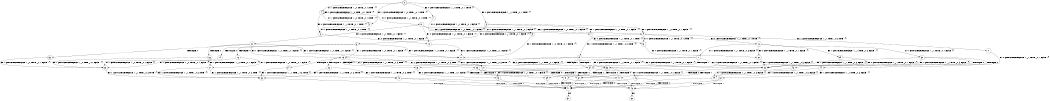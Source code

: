 digraph BCG {
size = "7, 10.5";
center = TRUE;
node [shape = circle];
0 [peripheries = 2];
0 -> 1 [label = "EX !0 !ATOMIC_EXCH_BRANCH (1, +1, TRUE, +0, 1, TRUE) !{}"];
0 -> 2 [label = "EX !1 !ATOMIC_EXCH_BRANCH (1, +0, TRUE, +0, 1, TRUE) !{}"];
0 -> 3 [label = "EX !0 !ATOMIC_EXCH_BRANCH (1, +1, TRUE, +0, 1, TRUE) !{}"];
0 -> 4 [label = "EX !1 !ATOMIC_EXCH_BRANCH (1, +0, TRUE, +0, 1, TRUE) !{}"];
1 -> 5 [label = "EX !0 !ATOMIC_EXCH_BRANCH (1, +1, TRUE, +0, 1, FALSE) !{}"];
2 -> 6 [label = "EX !0 !ATOMIC_EXCH_BRANCH (1, +1, TRUE, +0, 1, TRUE) !{}"];
3 -> 5 [label = "EX !0 !ATOMIC_EXCH_BRANCH (1, +1, TRUE, +0, 1, FALSE) !{}"];
3 -> 7 [label = "EX !1 !ATOMIC_EXCH_BRANCH (1, +0, TRUE, +0, 1, FALSE) !{}"];
3 -> 8 [label = "EX !0 !ATOMIC_EXCH_BRANCH (1, +1, TRUE, +0, 1, FALSE) !{}"];
3 -> 9 [label = "EX !1 !ATOMIC_EXCH_BRANCH (1, +0, TRUE, +0, 1, FALSE) !{}"];
4 -> 2 [label = "EX !1 !ATOMIC_EXCH_BRANCH (1, +0, TRUE, +0, 1, TRUE) !{}"];
4 -> 6 [label = "EX !0 !ATOMIC_EXCH_BRANCH (1, +1, TRUE, +0, 1, TRUE) !{}"];
4 -> 4 [label = "EX !1 !ATOMIC_EXCH_BRANCH (1, +0, TRUE, +0, 1, TRUE) !{}"];
4 -> 10 [label = "EX !0 !ATOMIC_EXCH_BRANCH (1, +1, TRUE, +0, 1, TRUE) !{}"];
5 -> 11 [label = "EX !1 !ATOMIC_EXCH_BRANCH (1, +0, TRUE, +0, 1, FALSE) !{}"];
6 -> 12 [label = "EX !0 !ATOMIC_EXCH_BRANCH (1, +1, TRUE, +0, 1, FALSE) !{}"];
7 -> 13 [label = "EX !0 !ATOMIC_EXCH_BRANCH (1, +1, TRUE, +0, 1, TRUE) !{}"];
8 -> 11 [label = "EX !1 !ATOMIC_EXCH_BRANCH (1, +0, TRUE, +0, 1, FALSE) !{}"];
8 -> 14 [label = "TERMINATE !0"];
8 -> 15 [label = "EX !1 !ATOMIC_EXCH_BRANCH (1, +0, TRUE, +0, 1, FALSE) !{}"];
8 -> 16 [label = "TERMINATE !0"];
9 -> 13 [label = "EX !0 !ATOMIC_EXCH_BRANCH (1, +1, TRUE, +0, 1, TRUE) !{}"];
9 -> 17 [label = "EX !1 !ATOMIC_EXCH_BRANCH (1, +1, TRUE, +0, 3, TRUE) !{}"];
9 -> 18 [label = "EX !0 !ATOMIC_EXCH_BRANCH (1, +1, TRUE, +0, 1, TRUE) !{}"];
9 -> 19 [label = "EX !1 !ATOMIC_EXCH_BRANCH (1, +1, TRUE, +0, 3, TRUE) !{}"];
10 -> 12 [label = "EX !0 !ATOMIC_EXCH_BRANCH (1, +1, TRUE, +0, 1, FALSE) !{}"];
10 -> 7 [label = "EX !1 !ATOMIC_EXCH_BRANCH (1, +0, TRUE, +0, 1, FALSE) !{}"];
10 -> 20 [label = "EX !0 !ATOMIC_EXCH_BRANCH (1, +1, TRUE, +0, 1, FALSE) !{}"];
10 -> 9 [label = "EX !1 !ATOMIC_EXCH_BRANCH (1, +0, TRUE, +0, 1, FALSE) !{}"];
11 -> 21 [label = "EX !1 !ATOMIC_EXCH_BRANCH (1, +1, TRUE, +0, 3, TRUE) !{}"];
12 -> 11 [label = "EX !1 !ATOMIC_EXCH_BRANCH (1, +0, TRUE, +0, 1, FALSE) !{}"];
13 -> 22 [label = "EX !0 !ATOMIC_EXCH_BRANCH (1, +1, TRUE, +0, 1, FALSE) !{}"];
14 -> 23 [label = "EX !1 !ATOMIC_EXCH_BRANCH (1, +0, TRUE, +0, 1, FALSE) !{}"];
15 -> 21 [label = "EX !1 !ATOMIC_EXCH_BRANCH (1, +1, TRUE, +0, 3, TRUE) !{}"];
15 -> 24 [label = "TERMINATE !0"];
15 -> 25 [label = "EX !1 !ATOMIC_EXCH_BRANCH (1, +1, TRUE, +0, 3, TRUE) !{}"];
15 -> 26 [label = "TERMINATE !0"];
16 -> 23 [label = "EX !1 !ATOMIC_EXCH_BRANCH (1, +0, TRUE, +0, 1, FALSE) !{}"];
16 -> 27 [label = "EX !1 !ATOMIC_EXCH_BRANCH (1, +0, TRUE, +0, 1, FALSE) !{}"];
17 -> 28 [label = "EX !0 !ATOMIC_EXCH_BRANCH (1, +1, TRUE, +0, 1, FALSE) !{}"];
18 -> 22 [label = "EX !0 !ATOMIC_EXCH_BRANCH (1, +1, TRUE, +0, 1, FALSE) !{}"];
18 -> 29 [label = "EX !1 !ATOMIC_EXCH_BRANCH (1, +1, TRUE, +0, 3, FALSE) !{}"];
18 -> 30 [label = "EX !0 !ATOMIC_EXCH_BRANCH (1, +1, TRUE, +0, 1, FALSE) !{}"];
18 -> 31 [label = "EX !1 !ATOMIC_EXCH_BRANCH (1, +1, TRUE, +0, 3, FALSE) !{}"];
19 -> 28 [label = "EX !0 !ATOMIC_EXCH_BRANCH (1, +1, TRUE, +0, 1, FALSE) !{}"];
19 -> 32 [label = "TERMINATE !1"];
19 -> 33 [label = "EX !0 !ATOMIC_EXCH_BRANCH (1, +1, TRUE, +0, 1, FALSE) !{}"];
19 -> 34 [label = "TERMINATE !1"];
20 -> 11 [label = "EX !1 !ATOMIC_EXCH_BRANCH (1, +0, TRUE, +0, 1, FALSE) !{}"];
20 -> 35 [label = "TERMINATE !0"];
20 -> 15 [label = "EX !1 !ATOMIC_EXCH_BRANCH (1, +0, TRUE, +0, 1, FALSE) !{}"];
20 -> 36 [label = "TERMINATE !0"];
21 -> 37 [label = "TERMINATE !0"];
22 -> 28 [label = "EX !1 !ATOMIC_EXCH_BRANCH (1, +1, TRUE, +0, 3, FALSE) !{}"];
23 -> 38 [label = "EX !1 !ATOMIC_EXCH_BRANCH (1, +1, TRUE, +0, 3, TRUE) !{}"];
24 -> 38 [label = "EX !1 !ATOMIC_EXCH_BRANCH (1, +1, TRUE, +0, 3, TRUE) !{}"];
25 -> 37 [label = "TERMINATE !0"];
25 -> 39 [label = "TERMINATE !1"];
25 -> 40 [label = "TERMINATE !0"];
25 -> 41 [label = "TERMINATE !1"];
26 -> 38 [label = "EX !1 !ATOMIC_EXCH_BRANCH (1, +1, TRUE, +0, 3, TRUE) !{}"];
26 -> 42 [label = "EX !1 !ATOMIC_EXCH_BRANCH (1, +1, TRUE, +0, 3, TRUE) !{}"];
27 -> 38 [label = "EX !1 !ATOMIC_EXCH_BRANCH (1, +1, TRUE, +0, 3, TRUE) !{}"];
27 -> 42 [label = "EX !1 !ATOMIC_EXCH_BRANCH (1, +1, TRUE, +0, 3, TRUE) !{}"];
28 -> 37 [label = "TERMINATE !0"];
29 -> 28 [label = "EX !0 !ATOMIC_EXCH_BRANCH (1, +1, TRUE, +0, 1, FALSE) !{}"];
30 -> 28 [label = "EX !1 !ATOMIC_EXCH_BRANCH (1, +1, TRUE, +0, 3, FALSE) !{}"];
30 -> 43 [label = "TERMINATE !0"];
30 -> 33 [label = "EX !1 !ATOMIC_EXCH_BRANCH (1, +1, TRUE, +0, 3, FALSE) !{}"];
30 -> 44 [label = "TERMINATE !0"];
31 -> 28 [label = "EX !0 !ATOMIC_EXCH_BRANCH (1, +1, TRUE, +0, 1, FALSE) !{}"];
31 -> 32 [label = "TERMINATE !1"];
31 -> 33 [label = "EX !0 !ATOMIC_EXCH_BRANCH (1, +1, TRUE, +0, 1, FALSE) !{}"];
31 -> 34 [label = "TERMINATE !1"];
32 -> 45 [label = "EX !0 !ATOMIC_EXCH_BRANCH (1, +1, TRUE, +0, 1, FALSE) !{}"];
33 -> 37 [label = "TERMINATE !0"];
33 -> 39 [label = "TERMINATE !1"];
33 -> 40 [label = "TERMINATE !0"];
33 -> 41 [label = "TERMINATE !1"];
34 -> 45 [label = "EX !0 !ATOMIC_EXCH_BRANCH (1, +1, TRUE, +0, 1, FALSE) !{}"];
34 -> 46 [label = "EX !0 !ATOMIC_EXCH_BRANCH (1, +1, TRUE, +0, 1, FALSE) !{}"];
35 -> 23 [label = "EX !1 !ATOMIC_EXCH_BRANCH (1, +0, TRUE, +0, 1, FALSE) !{}"];
36 -> 23 [label = "EX !1 !ATOMIC_EXCH_BRANCH (1, +0, TRUE, +0, 1, FALSE) !{}"];
36 -> 27 [label = "EX !1 !ATOMIC_EXCH_BRANCH (1, +0, TRUE, +0, 1, FALSE) !{}"];
37 -> 47 [label = "TERMINATE !1"];
38 -> 47 [label = "TERMINATE !1"];
39 -> 47 [label = "TERMINATE !0"];
40 -> 47 [label = "TERMINATE !1"];
40 -> 48 [label = "TERMINATE !1"];
41 -> 47 [label = "TERMINATE !0"];
41 -> 48 [label = "TERMINATE !0"];
42 -> 47 [label = "TERMINATE !1"];
42 -> 48 [label = "TERMINATE !1"];
43 -> 49 [label = "EX !1 !ATOMIC_EXCH_BRANCH (1, +1, TRUE, +0, 3, FALSE) !{}"];
44 -> 49 [label = "EX !1 !ATOMIC_EXCH_BRANCH (1, +1, TRUE, +0, 3, FALSE) !{}"];
44 -> 50 [label = "EX !1 !ATOMIC_EXCH_BRANCH (1, +1, TRUE, +0, 3, FALSE) !{}"];
45 -> 47 [label = "TERMINATE !0"];
46 -> 47 [label = "TERMINATE !0"];
46 -> 48 [label = "TERMINATE !0"];
47 -> 51 [label = "exit"];
48 -> 52 [label = "exit"];
49 -> 47 [label = "TERMINATE !1"];
50 -> 47 [label = "TERMINATE !1"];
50 -> 48 [label = "TERMINATE !1"];
}
